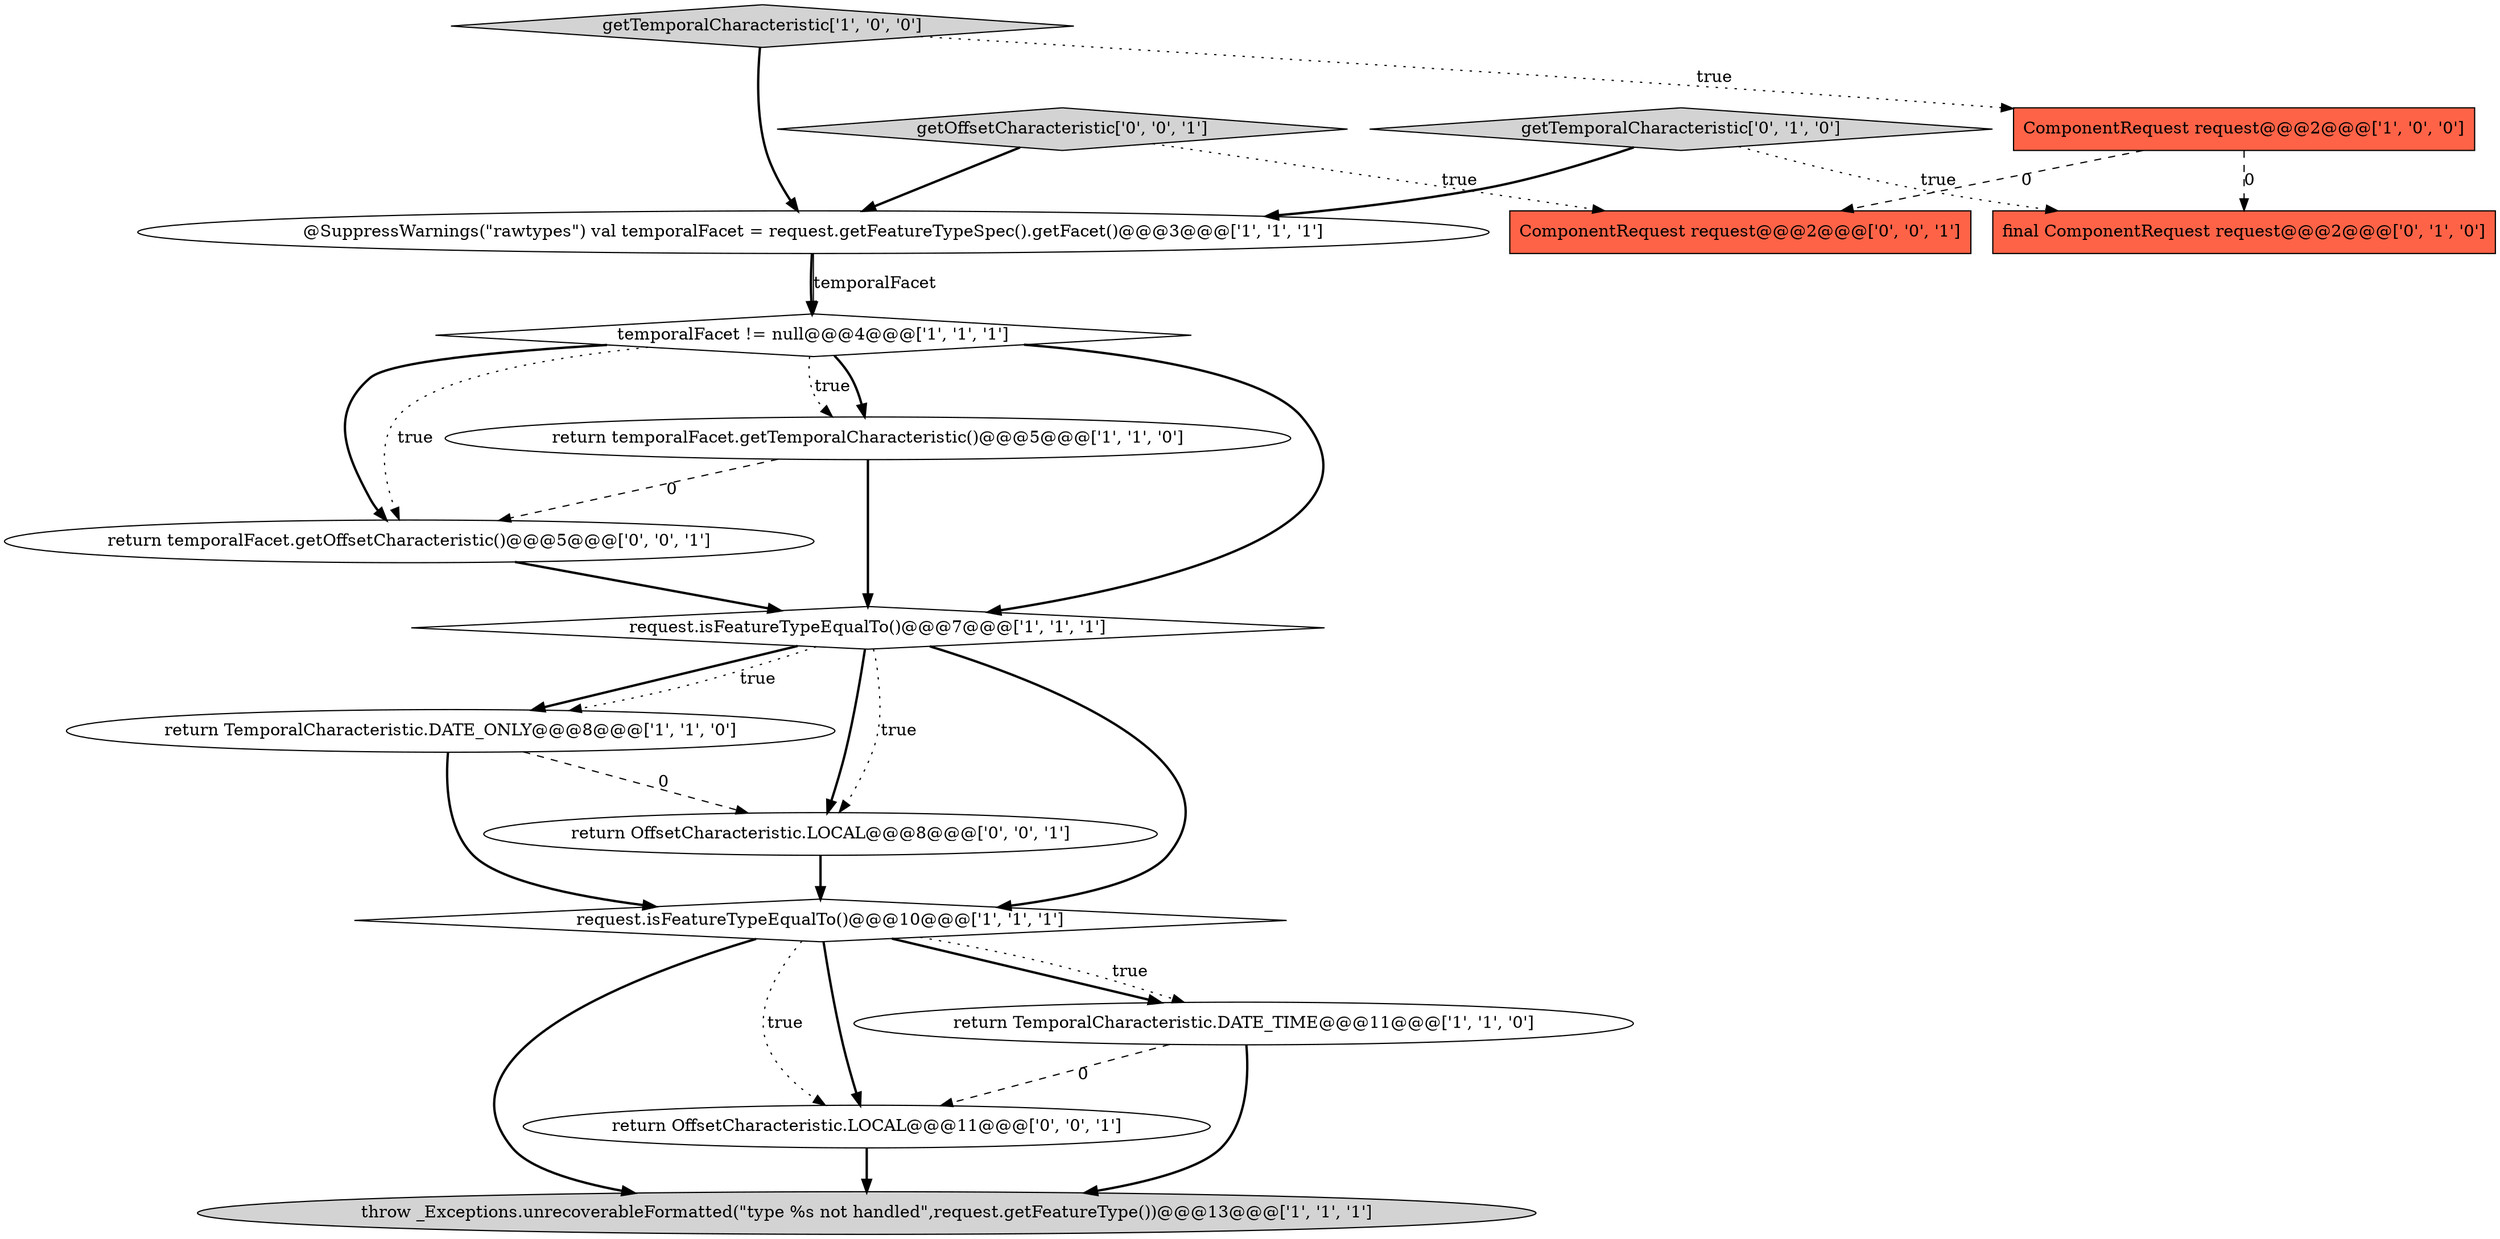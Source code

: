 digraph {
6 [style = filled, label = "return TemporalCharacteristic.DATE_ONLY@@@8@@@['1', '1', '0']", fillcolor = white, shape = ellipse image = "AAA0AAABBB1BBB"];
1 [style = filled, label = "request.isFeatureTypeEqualTo()@@@10@@@['1', '1', '1']", fillcolor = white, shape = diamond image = "AAA0AAABBB1BBB"];
9 [style = filled, label = "@SuppressWarnings(\"rawtypes\") val temporalFacet = request.getFeatureTypeSpec().getFacet()@@@3@@@['1', '1', '1']", fillcolor = white, shape = ellipse image = "AAA0AAABBB1BBB"];
5 [style = filled, label = "getTemporalCharacteristic['1', '0', '0']", fillcolor = lightgray, shape = diamond image = "AAA0AAABBB1BBB"];
13 [style = filled, label = "getOffsetCharacteristic['0', '0', '1']", fillcolor = lightgray, shape = diamond image = "AAA0AAABBB3BBB"];
3 [style = filled, label = "ComponentRequest request@@@2@@@['1', '0', '0']", fillcolor = tomato, shape = box image = "AAA1AAABBB1BBB"];
12 [style = filled, label = "return temporalFacet.getOffsetCharacteristic()@@@5@@@['0', '0', '1']", fillcolor = white, shape = ellipse image = "AAA0AAABBB3BBB"];
15 [style = filled, label = "ComponentRequest request@@@2@@@['0', '0', '1']", fillcolor = tomato, shape = box image = "AAA0AAABBB3BBB"];
4 [style = filled, label = "throw _Exceptions.unrecoverableFormatted(\"type %s not handled\",request.getFeatureType())@@@13@@@['1', '1', '1']", fillcolor = lightgray, shape = ellipse image = "AAA0AAABBB1BBB"];
10 [style = filled, label = "final ComponentRequest request@@@2@@@['0', '1', '0']", fillcolor = tomato, shape = box image = "AAA1AAABBB2BBB"];
14 [style = filled, label = "return OffsetCharacteristic.LOCAL@@@11@@@['0', '0', '1']", fillcolor = white, shape = ellipse image = "AAA0AAABBB3BBB"];
16 [style = filled, label = "return OffsetCharacteristic.LOCAL@@@8@@@['0', '0', '1']", fillcolor = white, shape = ellipse image = "AAA0AAABBB3BBB"];
11 [style = filled, label = "getTemporalCharacteristic['0', '1', '0']", fillcolor = lightgray, shape = diamond image = "AAA0AAABBB2BBB"];
7 [style = filled, label = "return TemporalCharacteristic.DATE_TIME@@@11@@@['1', '1', '0']", fillcolor = white, shape = ellipse image = "AAA0AAABBB1BBB"];
8 [style = filled, label = "request.isFeatureTypeEqualTo()@@@7@@@['1', '1', '1']", fillcolor = white, shape = diamond image = "AAA0AAABBB1BBB"];
2 [style = filled, label = "temporalFacet != null@@@4@@@['1', '1', '1']", fillcolor = white, shape = diamond image = "AAA0AAABBB1BBB"];
0 [style = filled, label = "return temporalFacet.getTemporalCharacteristic()@@@5@@@['1', '1', '0']", fillcolor = white, shape = ellipse image = "AAA0AAABBB1BBB"];
8->16 [style = bold, label=""];
1->4 [style = bold, label=""];
2->0 [style = dotted, label="true"];
5->9 [style = bold, label=""];
9->2 [style = bold, label=""];
11->10 [style = dotted, label="true"];
7->14 [style = dashed, label="0"];
8->16 [style = dotted, label="true"];
8->6 [style = bold, label=""];
7->4 [style = bold, label=""];
1->14 [style = dotted, label="true"];
5->3 [style = dotted, label="true"];
0->12 [style = dashed, label="0"];
11->9 [style = bold, label=""];
1->7 [style = bold, label=""];
2->12 [style = bold, label=""];
9->2 [style = solid, label="temporalFacet"];
1->7 [style = dotted, label="true"];
8->1 [style = bold, label=""];
6->1 [style = bold, label=""];
2->0 [style = bold, label=""];
6->16 [style = dashed, label="0"];
8->6 [style = dotted, label="true"];
16->1 [style = bold, label=""];
12->8 [style = bold, label=""];
0->8 [style = bold, label=""];
2->12 [style = dotted, label="true"];
3->15 [style = dashed, label="0"];
1->14 [style = bold, label=""];
13->15 [style = dotted, label="true"];
3->10 [style = dashed, label="0"];
13->9 [style = bold, label=""];
2->8 [style = bold, label=""];
14->4 [style = bold, label=""];
}
